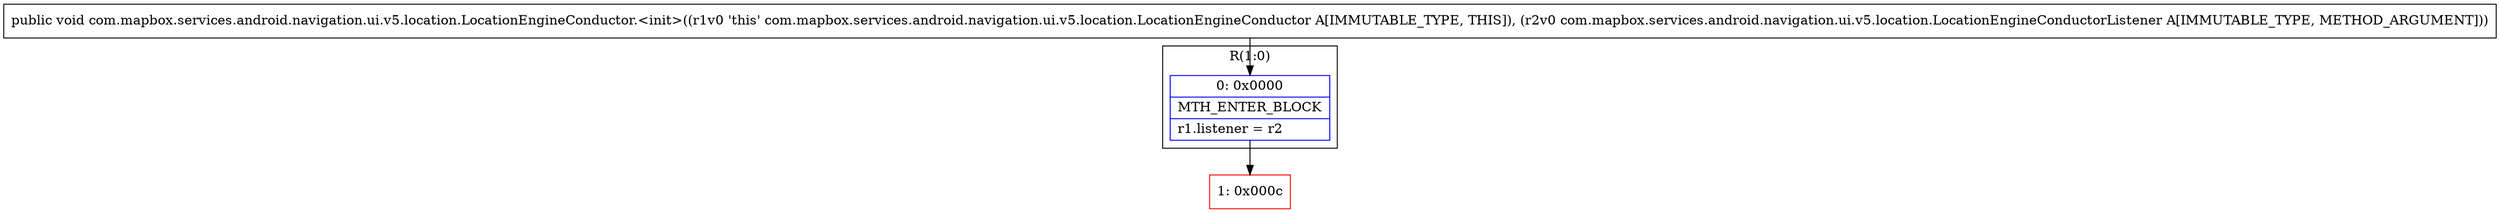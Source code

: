 digraph "CFG forcom.mapbox.services.android.navigation.ui.v5.location.LocationEngineConductor.\<init\>(Lcom\/mapbox\/services\/android\/navigation\/ui\/v5\/location\/LocationEngineConductorListener;)V" {
subgraph cluster_Region_1747747481 {
label = "R(1:0)";
node [shape=record,color=blue];
Node_0 [shape=record,label="{0\:\ 0x0000|MTH_ENTER_BLOCK\l|r1.listener = r2\l}"];
}
Node_1 [shape=record,color=red,label="{1\:\ 0x000c}"];
MethodNode[shape=record,label="{public void com.mapbox.services.android.navigation.ui.v5.location.LocationEngineConductor.\<init\>((r1v0 'this' com.mapbox.services.android.navigation.ui.v5.location.LocationEngineConductor A[IMMUTABLE_TYPE, THIS]), (r2v0 com.mapbox.services.android.navigation.ui.v5.location.LocationEngineConductorListener A[IMMUTABLE_TYPE, METHOD_ARGUMENT])) }"];
MethodNode -> Node_0;
Node_0 -> Node_1;
}


